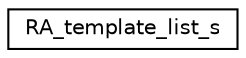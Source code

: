 digraph "Graphical Class Hierarchy"
{
 // LATEX_PDF_SIZE
  edge [fontname="Helvetica",fontsize="10",labelfontname="Helvetica",labelfontsize="10"];
  node [fontname="Helvetica",fontsize="10",shape=record];
  rankdir="LR";
  Node0 [label="RA_template_list_s",height=0.2,width=0.4,color="black", fillcolor="white", style="filled",URL="$structRA__template__list__s.html",tooltip=" "];
}
